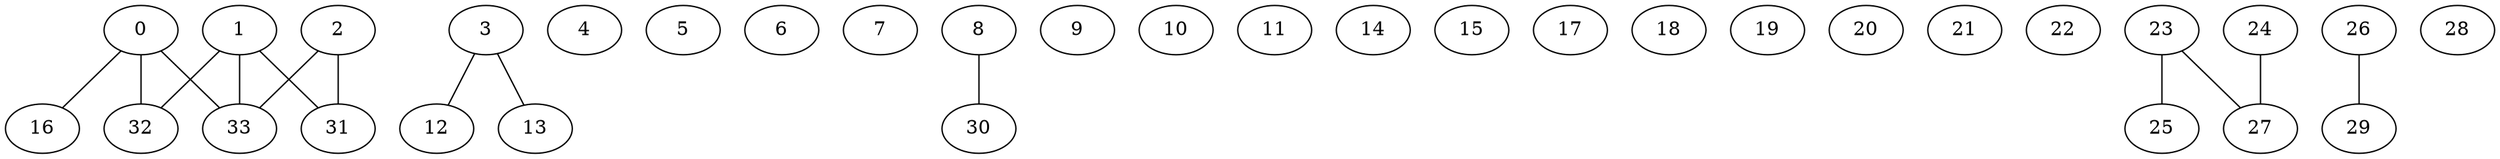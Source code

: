 graph {
	0 -- 16
	0 -- 32
	0 -- 33
	1 -- 31
	1 -- 32
	1 -- 33
	2 -- 31
	2 -- 33
	3 -- 12
	3 -- 13
	4
	5
	6
	7
	8 -- 30
	9
	10
	11
	14
	15
	17
	18
	19
	20
	21
	22
	23 -- 25
	23 -- 27
	24 -- 27
	26 -- 29
	28
}
